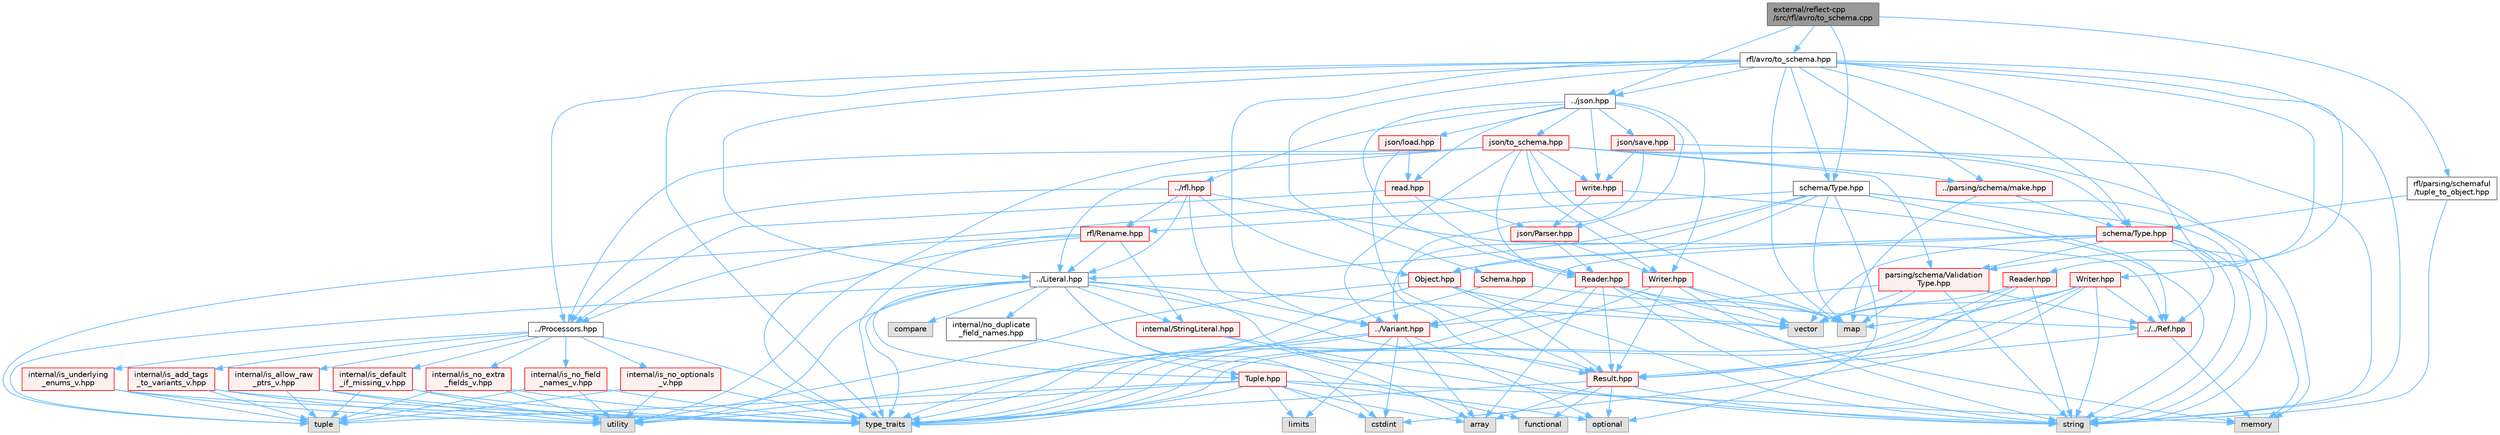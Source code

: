 digraph "external/reflect-cpp/src/rfl/avro/to_schema.cpp"
{
 // LATEX_PDF_SIZE
  bgcolor="transparent";
  edge [fontname=Helvetica,fontsize=10,labelfontname=Helvetica,labelfontsize=10];
  node [fontname=Helvetica,fontsize=10,shape=box,height=0.2,width=0.4];
  Node1 [id="Node000001",label="external/reflect-cpp\l/src/rfl/avro/to_schema.cpp",height=0.2,width=0.4,color="gray40", fillcolor="grey60", style="filled", fontcolor="black",tooltip=" "];
  Node1 -> Node2 [id="edge1_Node000001_Node000002",color="steelblue1",style="solid",tooltip=" "];
  Node2 [id="Node000002",label="rfl/avro/to_schema.hpp",height=0.2,width=0.4,color="grey40", fillcolor="white", style="filled",URL="$avro_2to__schema_8hpp.html",tooltip=" "];
  Node2 -> Node3 [id="edge2_Node000002_Node000003",color="steelblue1",style="solid",tooltip=" "];
  Node3 [id="Node000003",label="map",height=0.2,width=0.4,color="grey60", fillcolor="#E0E0E0", style="filled",tooltip=" "];
  Node2 -> Node4 [id="edge3_Node000002_Node000004",color="steelblue1",style="solid",tooltip=" "];
  Node4 [id="Node000004",label="string",height=0.2,width=0.4,color="grey60", fillcolor="#E0E0E0", style="filled",tooltip=" "];
  Node2 -> Node5 [id="edge4_Node000002_Node000005",color="steelblue1",style="solid",tooltip=" "];
  Node5 [id="Node000005",label="type_traits",height=0.2,width=0.4,color="grey60", fillcolor="#E0E0E0", style="filled",tooltip=" "];
  Node2 -> Node6 [id="edge5_Node000002_Node000006",color="steelblue1",style="solid",tooltip=" "];
  Node6 [id="Node000006",label="../Literal.hpp",height=0.2,width=0.4,color="grey40", fillcolor="white", style="filled",URL="$_literal_8hpp.html",tooltip=" "];
  Node6 -> Node7 [id="edge6_Node000006_Node000007",color="steelblue1",style="solid",tooltip=" "];
  Node7 [id="Node000007",label="compare",height=0.2,width=0.4,color="grey60", fillcolor="#E0E0E0", style="filled",tooltip=" "];
  Node6 -> Node8 [id="edge7_Node000006_Node000008",color="steelblue1",style="solid",tooltip=" "];
  Node8 [id="Node000008",label="cstdint",height=0.2,width=0.4,color="grey60", fillcolor="#E0E0E0", style="filled",tooltip=" "];
  Node6 -> Node9 [id="edge8_Node000006_Node000009",color="steelblue1",style="solid",tooltip=" "];
  Node9 [id="Node000009",label="functional",height=0.2,width=0.4,color="grey60", fillcolor="#E0E0E0", style="filled",tooltip=" "];
  Node6 -> Node4 [id="edge9_Node000006_Node000004",color="steelblue1",style="solid",tooltip=" "];
  Node6 -> Node10 [id="edge10_Node000006_Node000010",color="steelblue1",style="solid",tooltip=" "];
  Node10 [id="Node000010",label="tuple",height=0.2,width=0.4,color="grey60", fillcolor="#E0E0E0", style="filled",tooltip=" "];
  Node6 -> Node5 [id="edge11_Node000006_Node000005",color="steelblue1",style="solid",tooltip=" "];
  Node6 -> Node11 [id="edge12_Node000006_Node000011",color="steelblue1",style="solid",tooltip=" "];
  Node11 [id="Node000011",label="utility",height=0.2,width=0.4,color="grey60", fillcolor="#E0E0E0", style="filled",tooltip=" "];
  Node6 -> Node12 [id="edge13_Node000006_Node000012",color="steelblue1",style="solid",tooltip=" "];
  Node12 [id="Node000012",label="vector",height=0.2,width=0.4,color="grey60", fillcolor="#E0E0E0", style="filled",tooltip=" "];
  Node6 -> Node13 [id="edge14_Node000006_Node000013",color="steelblue1",style="solid",tooltip=" "];
  Node13 [id="Node000013",label="Result.hpp",height=0.2,width=0.4,color="red", fillcolor="#FFF0F0", style="filled",URL="$_result_8hpp.html",tooltip=" "];
  Node13 -> Node15 [id="edge15_Node000013_Node000015",color="steelblue1",style="solid",tooltip=" "];
  Node15 [id="Node000015",label="array",height=0.2,width=0.4,color="grey60", fillcolor="#E0E0E0", style="filled",tooltip=" "];
  Node13 -> Node9 [id="edge16_Node000013_Node000009",color="steelblue1",style="solid",tooltip=" "];
  Node13 -> Node18 [id="edge17_Node000013_Node000018",color="steelblue1",style="solid",tooltip=" "];
  Node18 [id="Node000018",label="optional",height=0.2,width=0.4,color="grey60", fillcolor="#E0E0E0", style="filled",tooltip=" "];
  Node13 -> Node4 [id="edge18_Node000013_Node000004",color="steelblue1",style="solid",tooltip=" "];
  Node13 -> Node5 [id="edge19_Node000013_Node000005",color="steelblue1",style="solid",tooltip=" "];
  Node6 -> Node20 [id="edge20_Node000006_Node000020",color="steelblue1",style="solid",tooltip=" "];
  Node20 [id="Node000020",label="Tuple.hpp",height=0.2,width=0.4,color="red", fillcolor="#FFF0F0", style="filled",URL="$_tuple_8hpp.html",tooltip=" "];
  Node20 -> Node15 [id="edge21_Node000020_Node000015",color="steelblue1",style="solid",tooltip=" "];
  Node20 -> Node8 [id="edge22_Node000020_Node000008",color="steelblue1",style="solid",tooltip=" "];
  Node20 -> Node22 [id="edge23_Node000020_Node000022",color="steelblue1",style="solid",tooltip=" "];
  Node22 [id="Node000022",label="limits",height=0.2,width=0.4,color="grey60", fillcolor="#E0E0E0", style="filled",tooltip=" "];
  Node20 -> Node23 [id="edge24_Node000020_Node000023",color="steelblue1",style="solid",tooltip=" "];
  Node23 [id="Node000023",label="memory",height=0.2,width=0.4,color="grey60", fillcolor="#E0E0E0", style="filled",tooltip=" "];
  Node20 -> Node18 [id="edge25_Node000020_Node000018",color="steelblue1",style="solid",tooltip=" "];
  Node20 -> Node10 [id="edge26_Node000020_Node000010",color="steelblue1",style="solid",tooltip=" "];
  Node20 -> Node5 [id="edge27_Node000020_Node000005",color="steelblue1",style="solid",tooltip=" "];
  Node20 -> Node11 [id="edge28_Node000020_Node000011",color="steelblue1",style="solid",tooltip=" "];
  Node6 -> Node28 [id="edge29_Node000006_Node000028",color="steelblue1",style="solid",tooltip=" "];
  Node28 [id="Node000028",label="internal/StringLiteral.hpp",height=0.2,width=0.4,color="red", fillcolor="#FFF0F0", style="filled",URL="$_string_literal_8hpp.html",tooltip=" "];
  Node28 -> Node15 [id="edge30_Node000028_Node000015",color="steelblue1",style="solid",tooltip=" "];
  Node28 -> Node4 [id="edge31_Node000028_Node000004",color="steelblue1",style="solid",tooltip=" "];
  Node6 -> Node30 [id="edge32_Node000006_Node000030",color="steelblue1",style="solid",tooltip=" "];
  Node30 [id="Node000030",label="internal/no_duplicate\l_field_names.hpp",height=0.2,width=0.4,color="grey40", fillcolor="white", style="filled",URL="$no__duplicate__field__names_8hpp.html",tooltip=" "];
  Node30 -> Node20 [id="edge33_Node000030_Node000020",color="steelblue1",style="solid",tooltip=" "];
  Node2 -> Node31 [id="edge34_Node000002_Node000031",color="steelblue1",style="solid",tooltip=" "];
  Node31 [id="Node000031",label="../Processors.hpp",height=0.2,width=0.4,color="grey40", fillcolor="white", style="filled",URL="$_processors_8hpp.html",tooltip=" "];
  Node31 -> Node5 [id="edge35_Node000031_Node000005",color="steelblue1",style="solid",tooltip=" "];
  Node31 -> Node32 [id="edge36_Node000031_Node000032",color="steelblue1",style="solid",tooltip=" "];
  Node32 [id="Node000032",label="internal/is_add_tags\l_to_variants_v.hpp",height=0.2,width=0.4,color="red", fillcolor="#FFF0F0", style="filled",URL="$is__add__tags__to__variants__v_8hpp.html",tooltip=" "];
  Node32 -> Node10 [id="edge37_Node000032_Node000010",color="steelblue1",style="solid",tooltip=" "];
  Node32 -> Node5 [id="edge38_Node000032_Node000005",color="steelblue1",style="solid",tooltip=" "];
  Node32 -> Node11 [id="edge39_Node000032_Node000011",color="steelblue1",style="solid",tooltip=" "];
  Node31 -> Node34 [id="edge40_Node000031_Node000034",color="steelblue1",style="solid",tooltip=" "];
  Node34 [id="Node000034",label="internal/is_allow_raw\l_ptrs_v.hpp",height=0.2,width=0.4,color="red", fillcolor="#FFF0F0", style="filled",URL="$is__allow__raw__ptrs__v_8hpp.html",tooltip=" "];
  Node34 -> Node10 [id="edge41_Node000034_Node000010",color="steelblue1",style="solid",tooltip=" "];
  Node34 -> Node5 [id="edge42_Node000034_Node000005",color="steelblue1",style="solid",tooltip=" "];
  Node34 -> Node11 [id="edge43_Node000034_Node000011",color="steelblue1",style="solid",tooltip=" "];
  Node31 -> Node36 [id="edge44_Node000031_Node000036",color="steelblue1",style="solid",tooltip=" "];
  Node36 [id="Node000036",label="internal/is_default\l_if_missing_v.hpp",height=0.2,width=0.4,color="red", fillcolor="#FFF0F0", style="filled",URL="$is__default__if__missing__v_8hpp.html",tooltip=" "];
  Node36 -> Node10 [id="edge45_Node000036_Node000010",color="steelblue1",style="solid",tooltip=" "];
  Node36 -> Node5 [id="edge46_Node000036_Node000005",color="steelblue1",style="solid",tooltip=" "];
  Node36 -> Node11 [id="edge47_Node000036_Node000011",color="steelblue1",style="solid",tooltip=" "];
  Node31 -> Node38 [id="edge48_Node000031_Node000038",color="steelblue1",style="solid",tooltip=" "];
  Node38 [id="Node000038",label="internal/is_no_extra\l_fields_v.hpp",height=0.2,width=0.4,color="red", fillcolor="#FFF0F0", style="filled",URL="$is__no__extra__fields__v_8hpp.html",tooltip=" "];
  Node38 -> Node10 [id="edge49_Node000038_Node000010",color="steelblue1",style="solid",tooltip=" "];
  Node38 -> Node5 [id="edge50_Node000038_Node000005",color="steelblue1",style="solid",tooltip=" "];
  Node38 -> Node11 [id="edge51_Node000038_Node000011",color="steelblue1",style="solid",tooltip=" "];
  Node31 -> Node40 [id="edge52_Node000031_Node000040",color="steelblue1",style="solid",tooltip=" "];
  Node40 [id="Node000040",label="internal/is_no_field\l_names_v.hpp",height=0.2,width=0.4,color="red", fillcolor="#FFF0F0", style="filled",URL="$is__no__field__names__v_8hpp.html",tooltip=" "];
  Node40 -> Node10 [id="edge53_Node000040_Node000010",color="steelblue1",style="solid",tooltip=" "];
  Node40 -> Node5 [id="edge54_Node000040_Node000005",color="steelblue1",style="solid",tooltip=" "];
  Node40 -> Node11 [id="edge55_Node000040_Node000011",color="steelblue1",style="solid",tooltip=" "];
  Node31 -> Node42 [id="edge56_Node000031_Node000042",color="steelblue1",style="solid",tooltip=" "];
  Node42 [id="Node000042",label="internal/is_no_optionals\l_v.hpp",height=0.2,width=0.4,color="red", fillcolor="#FFF0F0", style="filled",URL="$is__no__optionals__v_8hpp.html",tooltip=" "];
  Node42 -> Node10 [id="edge57_Node000042_Node000010",color="steelblue1",style="solid",tooltip=" "];
  Node42 -> Node5 [id="edge58_Node000042_Node000005",color="steelblue1",style="solid",tooltip=" "];
  Node42 -> Node11 [id="edge59_Node000042_Node000011",color="steelblue1",style="solid",tooltip=" "];
  Node31 -> Node44 [id="edge60_Node000031_Node000044",color="steelblue1",style="solid",tooltip=" "];
  Node44 [id="Node000044",label="internal/is_underlying\l_enums_v.hpp",height=0.2,width=0.4,color="red", fillcolor="#FFF0F0", style="filled",URL="$is__underlying__enums__v_8hpp.html",tooltip=" "];
  Node44 -> Node10 [id="edge61_Node000044_Node000010",color="steelblue1",style="solid",tooltip=" "];
  Node44 -> Node5 [id="edge62_Node000044_Node000005",color="steelblue1",style="solid",tooltip=" "];
  Node44 -> Node11 [id="edge63_Node000044_Node000011",color="steelblue1",style="solid",tooltip=" "];
  Node2 -> Node46 [id="edge64_Node000002_Node000046",color="steelblue1",style="solid",tooltip=" "];
  Node46 [id="Node000046",label="../Variant.hpp",height=0.2,width=0.4,color="red", fillcolor="#FFF0F0", style="filled",URL="$_variant_8hpp.html",tooltip=" "];
  Node46 -> Node15 [id="edge65_Node000046_Node000015",color="steelblue1",style="solid",tooltip=" "];
  Node46 -> Node8 [id="edge66_Node000046_Node000008",color="steelblue1",style="solid",tooltip=" "];
  Node46 -> Node22 [id="edge67_Node000046_Node000022",color="steelblue1",style="solid",tooltip=" "];
  Node46 -> Node18 [id="edge68_Node000046_Node000018",color="steelblue1",style="solid",tooltip=" "];
  Node46 -> Node5 [id="edge69_Node000046_Node000005",color="steelblue1",style="solid",tooltip=" "];
  Node46 -> Node11 [id="edge70_Node000046_Node000011",color="steelblue1",style="solid",tooltip=" "];
  Node2 -> Node51 [id="edge71_Node000002_Node000051",color="steelblue1",style="solid",tooltip=" "];
  Node51 [id="Node000051",label="../json.hpp",height=0.2,width=0.4,color="grey40", fillcolor="white", style="filled",URL="$reflect-cpp_2include_2rfl_2json_8hpp.html",tooltip=" "];
  Node51 -> Node52 [id="edge72_Node000051_Node000052",color="steelblue1",style="solid",tooltip=" "];
  Node52 [id="Node000052",label="../rfl.hpp",height=0.2,width=0.4,color="red", fillcolor="#FFF0F0", style="filled",URL="$rfl_8hpp.html",tooltip=" "];
  Node52 -> Node6 [id="edge73_Node000052_Node000006",color="steelblue1",style="solid",tooltip=" "];
  Node52 -> Node72 [id="edge74_Node000052_Node000072",color="steelblue1",style="solid",tooltip=" "];
  Node72 [id="Node000072",label="Object.hpp",height=0.2,width=0.4,color="red", fillcolor="#FFF0F0", style="filled",URL="$_object_8hpp.html",tooltip=" "];
  Node72 -> Node4 [id="edge75_Node000072_Node000004",color="steelblue1",style="solid",tooltip=" "];
  Node72 -> Node5 [id="edge76_Node000072_Node000005",color="steelblue1",style="solid",tooltip=" "];
  Node72 -> Node11 [id="edge77_Node000072_Node000011",color="steelblue1",style="solid",tooltip=" "];
  Node72 -> Node12 [id="edge78_Node000072_Node000012",color="steelblue1",style="solid",tooltip=" "];
  Node72 -> Node13 [id="edge79_Node000072_Node000013",color="steelblue1",style="solid",tooltip=" "];
  Node52 -> Node31 [id="edge80_Node000052_Node000031",color="steelblue1",style="solid",tooltip=" "];
  Node52 -> Node79 [id="edge81_Node000052_Node000079",color="steelblue1",style="solid",tooltip=" "];
  Node79 [id="Node000079",label="../../Ref.hpp",height=0.2,width=0.4,color="red", fillcolor="#FFF0F0", style="filled",URL="$_ref_8hpp.html",tooltip=" "];
  Node79 -> Node23 [id="edge82_Node000079_Node000023",color="steelblue1",style="solid",tooltip=" "];
  Node79 -> Node13 [id="edge83_Node000079_Node000013",color="steelblue1",style="solid",tooltip=" "];
  Node52 -> Node102 [id="edge84_Node000052_Node000102",color="steelblue1",style="solid",tooltip=" "];
  Node102 [id="Node000102",label="rfl/Rename.hpp",height=0.2,width=0.4,color="red", fillcolor="#FFF0F0", style="filled",URL="$_rename_8hpp.html",tooltip=" "];
  Node102 -> Node10 [id="edge85_Node000102_Node000010",color="steelblue1",style="solid",tooltip=" "];
  Node102 -> Node5 [id="edge86_Node000102_Node000005",color="steelblue1",style="solid",tooltip=" "];
  Node102 -> Node11 [id="edge87_Node000102_Node000011",color="steelblue1",style="solid",tooltip=" "];
  Node102 -> Node6 [id="edge88_Node000102_Node000006",color="steelblue1",style="solid",tooltip=" "];
  Node102 -> Node28 [id="edge89_Node000102_Node000028",color="steelblue1",style="solid",tooltip=" "];
  Node52 -> Node46 [id="edge90_Node000052_Node000046",color="steelblue1",style="solid",tooltip=" "];
  Node51 -> Node298 [id="edge91_Node000051_Node000298",color="steelblue1",style="solid",tooltip=" "];
  Node298 [id="Node000298",label="json/Parser.hpp",height=0.2,width=0.4,color="red", fillcolor="#FFF0F0", style="filled",URL="$json_2_parser_8hpp.html",tooltip=" "];
  Node298 -> Node299 [id="edge92_Node000298_Node000299",color="steelblue1",style="solid",tooltip=" "];
  Node299 [id="Node000299",label="Reader.hpp",height=0.2,width=0.4,color="red", fillcolor="#FFF0F0", style="filled",URL="$json_2_reader_8hpp.html",tooltip=" "];
  Node299 -> Node15 [id="edge93_Node000299_Node000015",color="steelblue1",style="solid",tooltip=" "];
  Node299 -> Node3 [id="edge94_Node000299_Node000003",color="steelblue1",style="solid",tooltip=" "];
  Node299 -> Node23 [id="edge95_Node000299_Node000023",color="steelblue1",style="solid",tooltip=" "];
  Node299 -> Node4 [id="edge96_Node000299_Node000004",color="steelblue1",style="solid",tooltip=" "];
  Node299 -> Node5 [id="edge97_Node000299_Node000005",color="steelblue1",style="solid",tooltip=" "];
  Node299 -> Node12 [id="edge98_Node000299_Node000012",color="steelblue1",style="solid",tooltip=" "];
  Node299 -> Node13 [id="edge99_Node000299_Node000013",color="steelblue1",style="solid",tooltip=" "];
  Node298 -> Node441 [id="edge100_Node000298_Node000441",color="steelblue1",style="solid",tooltip=" "];
  Node441 [id="Node000441",label="Writer.hpp",height=0.2,width=0.4,color="red", fillcolor="#FFF0F0", style="filled",URL="$json_2_writer_8hpp.html",tooltip=" "];
  Node441 -> Node3 [id="edge101_Node000441_Node000003",color="steelblue1",style="solid",tooltip=" "];
  Node441 -> Node4 [id="edge102_Node000441_Node000004",color="steelblue1",style="solid",tooltip=" "];
  Node441 -> Node5 [id="edge103_Node000441_Node000005",color="steelblue1",style="solid",tooltip=" "];
  Node441 -> Node12 [id="edge104_Node000441_Node000012",color="steelblue1",style="solid",tooltip=" "];
  Node441 -> Node13 [id="edge105_Node000441_Node000013",color="steelblue1",style="solid",tooltip=" "];
  Node51 -> Node299 [id="edge106_Node000051_Node000299",color="steelblue1",style="solid",tooltip=" "];
  Node51 -> Node441 [id="edge107_Node000051_Node000441",color="steelblue1",style="solid",tooltip=" "];
  Node51 -> Node442 [id="edge108_Node000051_Node000442",color="steelblue1",style="solid",tooltip=" "];
  Node442 [id="Node000442",label="json/load.hpp",height=0.2,width=0.4,color="red", fillcolor="#FFF0F0", style="filled",URL="$json_2load_8hpp.html",tooltip=" "];
  Node442 -> Node13 [id="edge109_Node000442_Node000013",color="steelblue1",style="solid",tooltip=" "];
  Node442 -> Node445 [id="edge110_Node000442_Node000445",color="steelblue1",style="solid",tooltip=" "];
  Node445 [id="Node000445",label="read.hpp",height=0.2,width=0.4,color="red", fillcolor="#FFF0F0", style="filled",URL="$json_2read_8hpp.html",tooltip=" "];
  Node445 -> Node31 [id="edge111_Node000445_Node000031",color="steelblue1",style="solid",tooltip=" "];
  Node445 -> Node298 [id="edge112_Node000445_Node000298",color="steelblue1",style="solid",tooltip=" "];
  Node445 -> Node299 [id="edge113_Node000445_Node000299",color="steelblue1",style="solid",tooltip=" "];
  Node51 -> Node445 [id="edge114_Node000051_Node000445",color="steelblue1",style="solid",tooltip=" "];
  Node51 -> Node446 [id="edge115_Node000051_Node000446",color="steelblue1",style="solid",tooltip=" "];
  Node446 [id="Node000446",label="json/save.hpp",height=0.2,width=0.4,color="red", fillcolor="#FFF0F0", style="filled",URL="$json_2save_8hpp.html",tooltip=" "];
  Node446 -> Node4 [id="edge116_Node000446_Node000004",color="steelblue1",style="solid",tooltip=" "];
  Node446 -> Node13 [id="edge117_Node000446_Node000013",color="steelblue1",style="solid",tooltip=" "];
  Node446 -> Node448 [id="edge118_Node000446_Node000448",color="steelblue1",style="solid",tooltip=" "];
  Node448 [id="Node000448",label="write.hpp",height=0.2,width=0.4,color="red", fillcolor="#FFF0F0", style="filled",URL="$json_2write_8hpp.html",tooltip=" "];
  Node448 -> Node4 [id="edge119_Node000448_Node000004",color="steelblue1",style="solid",tooltip=" "];
  Node448 -> Node31 [id="edge120_Node000448_Node000031",color="steelblue1",style="solid",tooltip=" "];
  Node448 -> Node298 [id="edge121_Node000448_Node000298",color="steelblue1",style="solid",tooltip=" "];
  Node51 -> Node449 [id="edge122_Node000051_Node000449",color="steelblue1",style="solid",tooltip=" "];
  Node449 [id="Node000449",label="json/to_schema.hpp",height=0.2,width=0.4,color="red", fillcolor="#FFF0F0", style="filled",URL="$json_2to__schema_8hpp.html",tooltip=" "];
  Node449 -> Node3 [id="edge123_Node000449_Node000003",color="steelblue1",style="solid",tooltip=" "];
  Node449 -> Node4 [id="edge124_Node000449_Node000004",color="steelblue1",style="solid",tooltip=" "];
  Node449 -> Node5 [id="edge125_Node000449_Node000005",color="steelblue1",style="solid",tooltip=" "];
  Node449 -> Node6 [id="edge126_Node000449_Node000006",color="steelblue1",style="solid",tooltip=" "];
  Node449 -> Node31 [id="edge127_Node000449_Node000031",color="steelblue1",style="solid",tooltip=" "];
  Node449 -> Node46 [id="edge128_Node000449_Node000046",color="steelblue1",style="solid",tooltip=" "];
  Node449 -> Node208 [id="edge129_Node000449_Node000208",color="steelblue1",style="solid",tooltip=" "];
  Node208 [id="Node000208",label="schema/Type.hpp",height=0.2,width=0.4,color="red", fillcolor="#FFF0F0", style="filled",URL="$parsing_2schema_2_type_8hpp.html",tooltip=" "];
  Node208 -> Node23 [id="edge130_Node000208_Node000023",color="steelblue1",style="solid",tooltip=" "];
  Node208 -> Node4 [id="edge131_Node000208_Node000004",color="steelblue1",style="solid",tooltip=" "];
  Node208 -> Node12 [id="edge132_Node000208_Node000012",color="steelblue1",style="solid",tooltip=" "];
  Node208 -> Node72 [id="edge133_Node000208_Node000072",color="steelblue1",style="solid",tooltip=" "];
  Node208 -> Node79 [id="edge134_Node000208_Node000079",color="steelblue1",style="solid",tooltip=" "];
  Node208 -> Node46 [id="edge135_Node000208_Node000046",color="steelblue1",style="solid",tooltip=" "];
  Node208 -> Node78 [id="edge136_Node000208_Node000078",color="steelblue1",style="solid",tooltip=" "];
  Node78 [id="Node000078",label="parsing/schema/Validation\lType.hpp",height=0.2,width=0.4,color="red", fillcolor="#FFF0F0", style="filled",URL="$_validation_type_8hpp.html",tooltip=" "];
  Node78 -> Node3 [id="edge137_Node000078_Node000003",color="steelblue1",style="solid",tooltip=" "];
  Node78 -> Node4 [id="edge138_Node000078_Node000004",color="steelblue1",style="solid",tooltip=" "];
  Node78 -> Node12 [id="edge139_Node000078_Node000012",color="steelblue1",style="solid",tooltip=" "];
  Node78 -> Node79 [id="edge140_Node000078_Node000079",color="steelblue1",style="solid",tooltip=" "];
  Node78 -> Node46 [id="edge141_Node000078_Node000046",color="steelblue1",style="solid",tooltip=" "];
  Node449 -> Node78 [id="edge142_Node000449_Node000078",color="steelblue1",style="solid",tooltip=" "];
  Node449 -> Node450 [id="edge143_Node000449_Node000450",color="steelblue1",style="solid",tooltip=" "];
  Node450 [id="Node000450",label="../parsing/schema/make.hpp",height=0.2,width=0.4,color="red", fillcolor="#FFF0F0", style="filled",URL="$make_8hpp.html",tooltip=" "];
  Node450 -> Node3 [id="edge144_Node000450_Node000003",color="steelblue1",style="solid",tooltip=" "];
  Node450 -> Node208 [id="edge145_Node000450_Node000208",color="steelblue1",style="solid",tooltip=" "];
  Node449 -> Node299 [id="edge146_Node000449_Node000299",color="steelblue1",style="solid",tooltip=" "];
  Node449 -> Node441 [id="edge147_Node000449_Node000441",color="steelblue1",style="solid",tooltip=" "];
  Node449 -> Node448 [id="edge148_Node000449_Node000448",color="steelblue1",style="solid",tooltip=" "];
  Node51 -> Node448 [id="edge149_Node000051_Node000448",color="steelblue1",style="solid",tooltip=" "];
  Node2 -> Node208 [id="edge150_Node000002_Node000208",color="steelblue1",style="solid",tooltip=" "];
  Node2 -> Node78 [id="edge151_Node000002_Node000078",color="steelblue1",style="solid",tooltip=" "];
  Node2 -> Node450 [id="edge152_Node000002_Node000450",color="steelblue1",style="solid",tooltip=" "];
  Node2 -> Node454 [id="edge153_Node000002_Node000454",color="steelblue1",style="solid",tooltip=" "];
  Node454 [id="Node000454",label="Reader.hpp",height=0.2,width=0.4,color="red", fillcolor="#FFF0F0", style="filled",URL="$avro_2_reader_8hpp.html",tooltip=" "];
  Node454 -> Node4 [id="edge154_Node000454_Node000004",color="steelblue1",style="solid",tooltip=" "];
  Node454 -> Node5 [id="edge155_Node000454_Node000005",color="steelblue1",style="solid",tooltip=" "];
  Node454 -> Node12 [id="edge156_Node000454_Node000012",color="steelblue1",style="solid",tooltip=" "];
  Node454 -> Node13 [id="edge157_Node000454_Node000013",color="steelblue1",style="solid",tooltip=" "];
  Node2 -> Node456 [id="edge158_Node000002_Node000456",color="steelblue1",style="solid",tooltip=" "];
  Node456 [id="Node000456",label="Schema.hpp",height=0.2,width=0.4,color="red", fillcolor="#FFF0F0", style="filled",URL="$avro_2_schema_8hpp.html",tooltip=" "];
  Node456 -> Node5 [id="edge159_Node000456_Node000005",color="steelblue1",style="solid",tooltip=" "];
  Node456 -> Node79 [id="edge160_Node000456_Node000079",color="steelblue1",style="solid",tooltip=" "];
  Node2 -> Node458 [id="edge161_Node000002_Node000458",color="steelblue1",style="solid",tooltip=" "];
  Node458 [id="Node000458",label="Writer.hpp",height=0.2,width=0.4,color="red", fillcolor="#FFF0F0", style="filled",URL="$avro_2_writer_8hpp.html",tooltip=" "];
  Node458 -> Node8 [id="edge162_Node000458_Node000008",color="steelblue1",style="solid",tooltip=" "];
  Node458 -> Node3 [id="edge163_Node000458_Node000003",color="steelblue1",style="solid",tooltip=" "];
  Node458 -> Node4 [id="edge164_Node000458_Node000004",color="steelblue1",style="solid",tooltip=" "];
  Node458 -> Node5 [id="edge165_Node000458_Node000005",color="steelblue1",style="solid",tooltip=" "];
  Node458 -> Node12 [id="edge166_Node000458_Node000012",color="steelblue1",style="solid",tooltip=" "];
  Node458 -> Node79 [id="edge167_Node000458_Node000079",color="steelblue1",style="solid",tooltip=" "];
  Node458 -> Node13 [id="edge168_Node000458_Node000013",color="steelblue1",style="solid",tooltip=" "];
  Node2 -> Node459 [id="edge169_Node000002_Node000459",color="steelblue1",style="solid",tooltip=" "];
  Node459 [id="Node000459",label="schema/Type.hpp",height=0.2,width=0.4,color="grey40", fillcolor="white", style="filled",URL="$avro_2schema_2_type_8hpp.html",tooltip=" "];
  Node459 -> Node3 [id="edge170_Node000459_Node000003",color="steelblue1",style="solid",tooltip=" "];
  Node459 -> Node23 [id="edge171_Node000459_Node000023",color="steelblue1",style="solid",tooltip=" "];
  Node459 -> Node18 [id="edge172_Node000459_Node000018",color="steelblue1",style="solid",tooltip=" "];
  Node459 -> Node4 [id="edge173_Node000459_Node000004",color="steelblue1",style="solid",tooltip=" "];
  Node459 -> Node6 [id="edge174_Node000459_Node000006",color="steelblue1",style="solid",tooltip=" "];
  Node459 -> Node72 [id="edge175_Node000459_Node000072",color="steelblue1",style="solid",tooltip=" "];
  Node459 -> Node79 [id="edge176_Node000459_Node000079",color="steelblue1",style="solid",tooltip=" "];
  Node459 -> Node102 [id="edge177_Node000459_Node000102",color="steelblue1",style="solid",tooltip=" "];
  Node459 -> Node46 [id="edge178_Node000459_Node000046",color="steelblue1",style="solid",tooltip=" "];
  Node1 -> Node459 [id="edge179_Node000001_Node000459",color="steelblue1",style="solid",tooltip=" "];
  Node1 -> Node51 [id="edge180_Node000001_Node000051",color="steelblue1",style="solid",tooltip=" "];
  Node1 -> Node460 [id="edge181_Node000001_Node000460",color="steelblue1",style="solid",tooltip=" "];
  Node460 [id="Node000460",label="rfl/parsing/schemaful\l/tuple_to_object.hpp",height=0.2,width=0.4,color="grey40", fillcolor="white", style="filled",URL="$tuple__to__object_8hpp.html",tooltip=" "];
  Node460 -> Node4 [id="edge182_Node000460_Node000004",color="steelblue1",style="solid",tooltip=" "];
  Node460 -> Node208 [id="edge183_Node000460_Node000208",color="steelblue1",style="solid",tooltip=" "];
}
